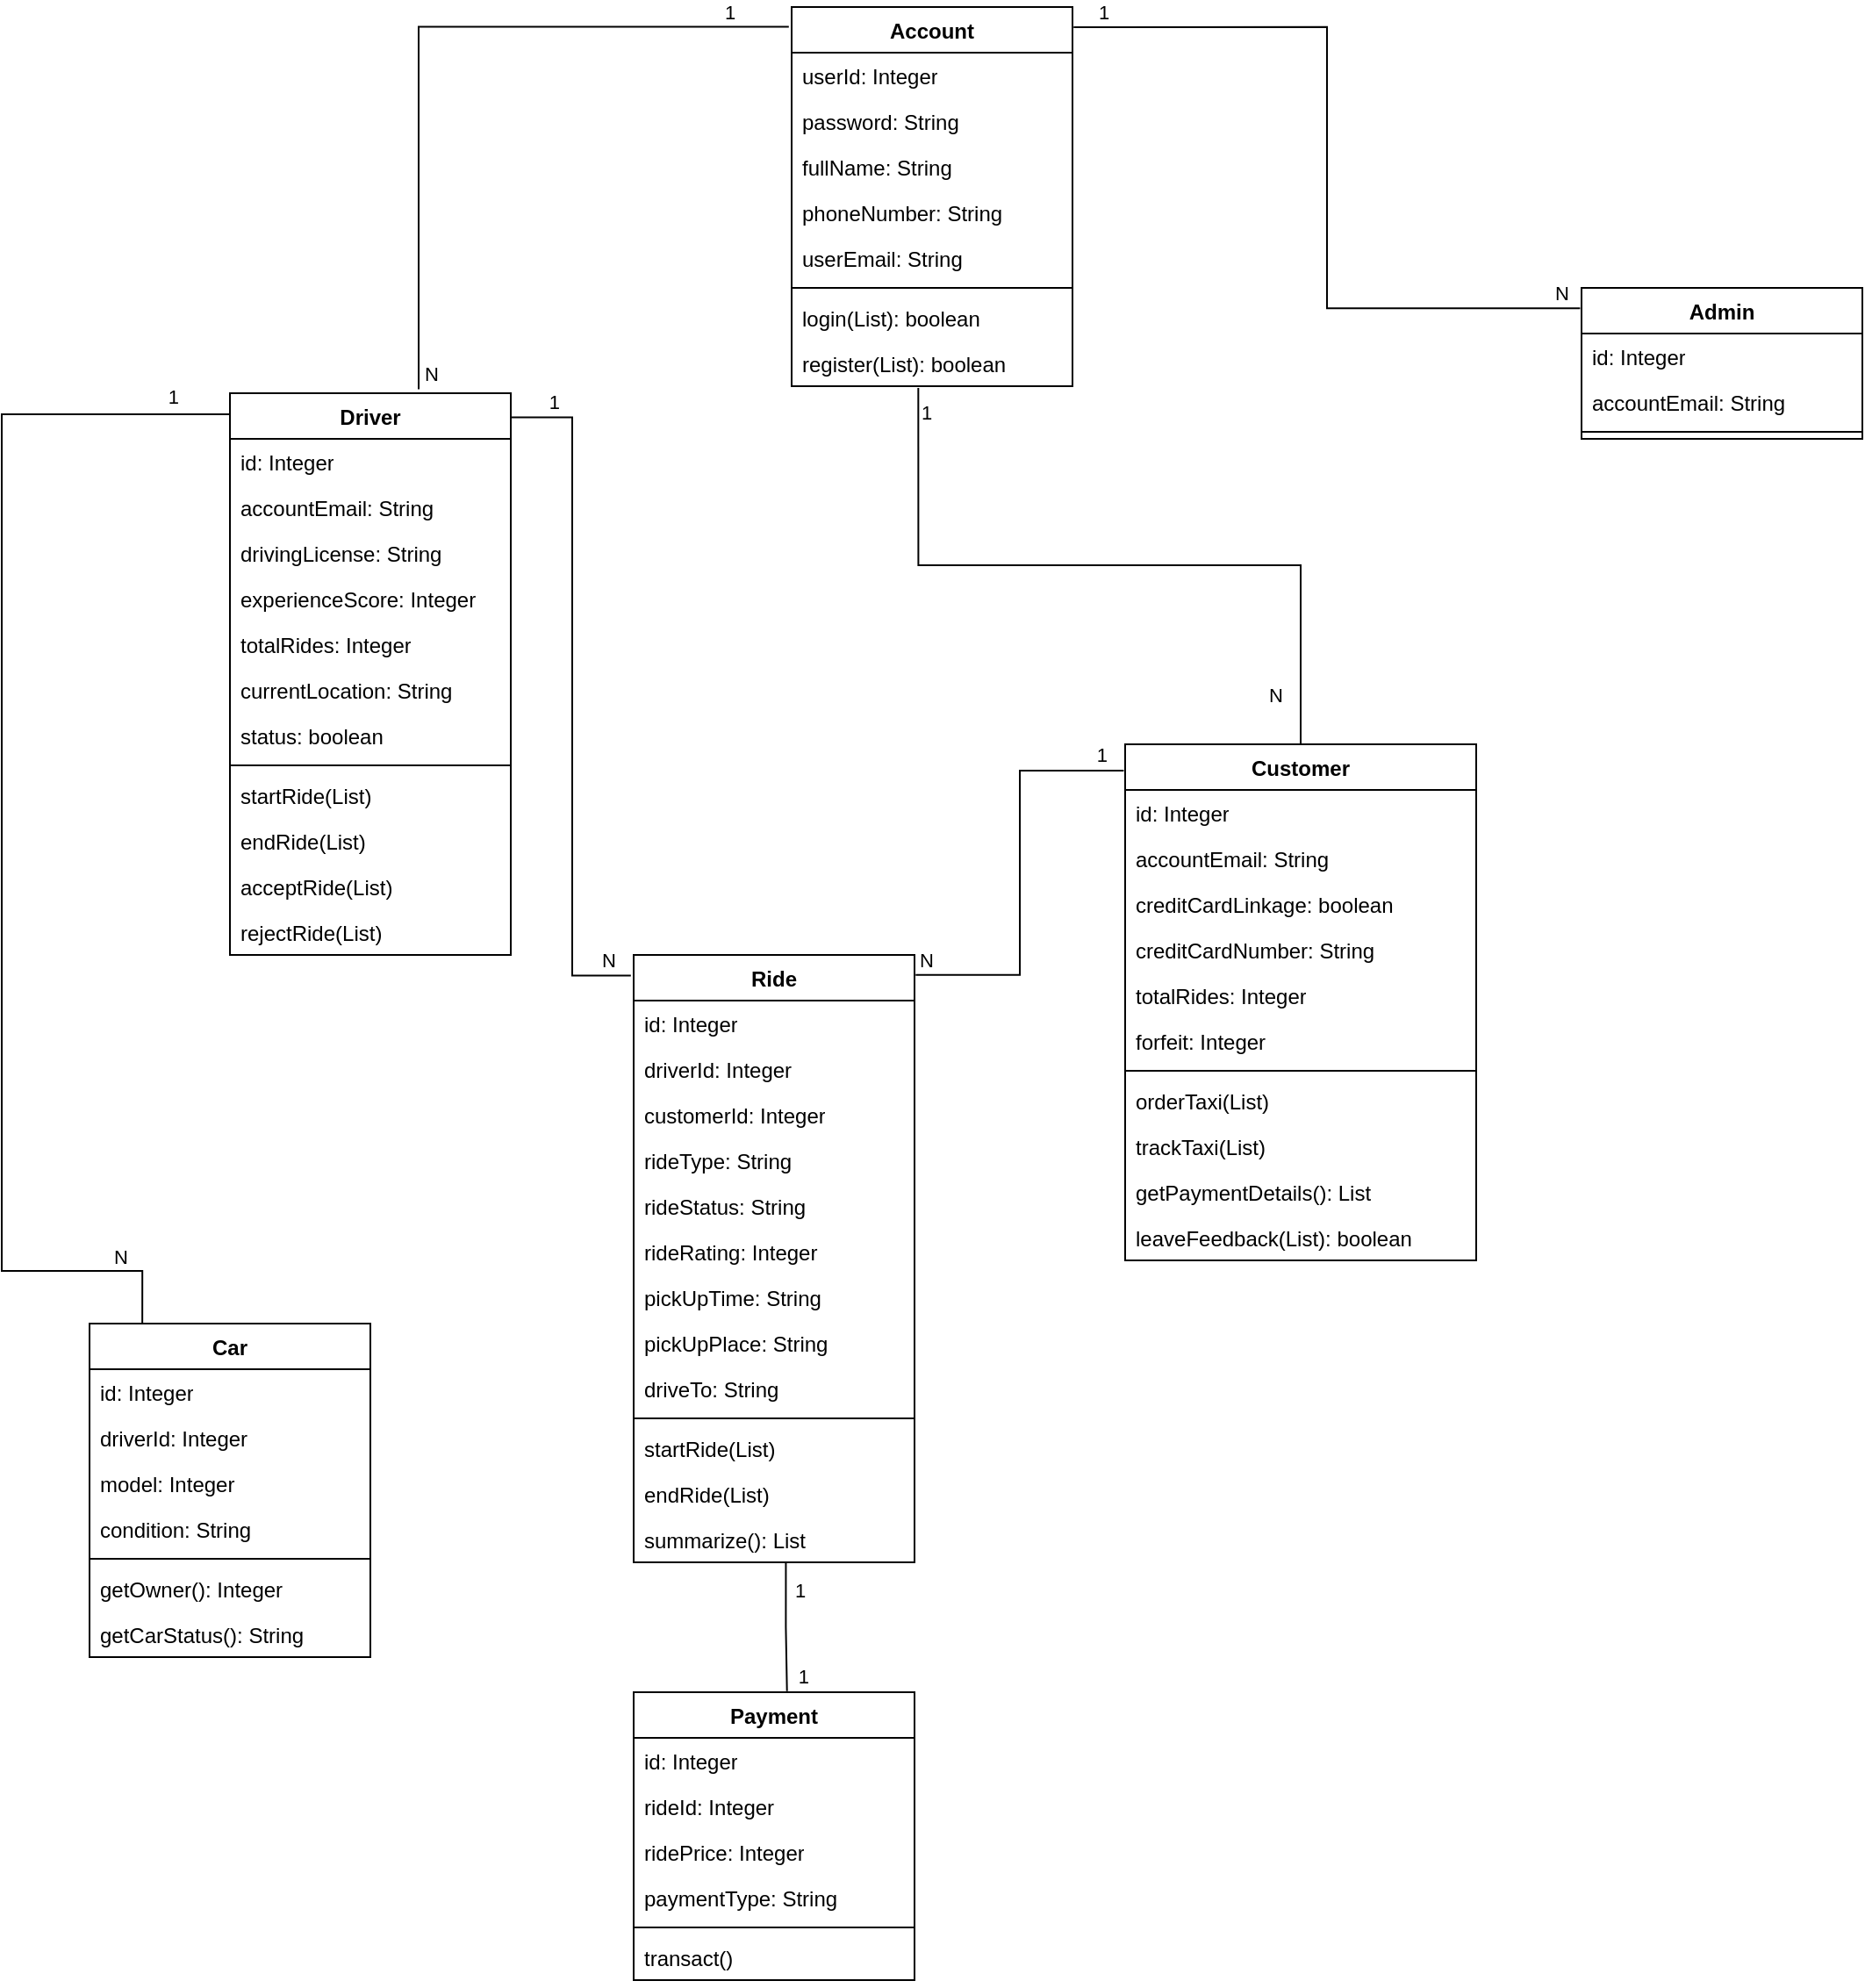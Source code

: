 <mxfile version="22.0.4" type="github">
  <diagram name="Страница — 1" id="VMVxRxrSuvd6hhNSu_wA">
    <mxGraphModel dx="988" dy="548" grid="1" gridSize="10" guides="1" tooltips="1" connect="1" arrows="1" fold="1" page="1" pageScale="1" pageWidth="827" pageHeight="1169" math="0" shadow="0">
      <root>
        <mxCell id="0" />
        <mxCell id="1" parent="0" />
        <mxCell id="topq8Z0ZQXun5n3QqUE0-1" value="Account" style="swimlane;fontStyle=1;align=center;verticalAlign=top;childLayout=stackLayout;horizontal=1;startSize=26;horizontalStack=0;resizeParent=1;resizeParentMax=0;resizeLast=0;collapsible=1;marginBottom=0;whiteSpace=wrap;html=1;" vertex="1" parent="1">
          <mxGeometry x="520" y="180" width="160" height="216" as="geometry" />
        </mxCell>
        <mxCell id="topq8Z0ZQXun5n3QqUE0-5" value="userId: Integer" style="text;strokeColor=none;fillColor=none;align=left;verticalAlign=top;spacingLeft=4;spacingRight=4;overflow=hidden;rotatable=0;points=[[0,0.5],[1,0.5]];portConstraint=eastwest;whiteSpace=wrap;html=1;" vertex="1" parent="topq8Z0ZQXun5n3QqUE0-1">
          <mxGeometry y="26" width="160" height="26" as="geometry" />
        </mxCell>
        <mxCell id="topq8Z0ZQXun5n3QqUE0-6" value="password: String" style="text;strokeColor=none;fillColor=none;align=left;verticalAlign=top;spacingLeft=4;spacingRight=4;overflow=hidden;rotatable=0;points=[[0,0.5],[1,0.5]];portConstraint=eastwest;whiteSpace=wrap;html=1;" vertex="1" parent="topq8Z0ZQXun5n3QqUE0-1">
          <mxGeometry y="52" width="160" height="26" as="geometry" />
        </mxCell>
        <mxCell id="topq8Z0ZQXun5n3QqUE0-8" value="fullName: String" style="text;strokeColor=none;fillColor=none;align=left;verticalAlign=top;spacingLeft=4;spacingRight=4;overflow=hidden;rotatable=0;points=[[0,0.5],[1,0.5]];portConstraint=eastwest;whiteSpace=wrap;html=1;" vertex="1" parent="topq8Z0ZQXun5n3QqUE0-1">
          <mxGeometry y="78" width="160" height="26" as="geometry" />
        </mxCell>
        <mxCell id="topq8Z0ZQXun5n3QqUE0-9" value="phoneNumber: String" style="text;strokeColor=none;fillColor=none;align=left;verticalAlign=top;spacingLeft=4;spacingRight=4;overflow=hidden;rotatable=0;points=[[0,0.5],[1,0.5]];portConstraint=eastwest;whiteSpace=wrap;html=1;" vertex="1" parent="topq8Z0ZQXun5n3QqUE0-1">
          <mxGeometry y="104" width="160" height="26" as="geometry" />
        </mxCell>
        <mxCell id="topq8Z0ZQXun5n3QqUE0-7" value="userEmail: String" style="text;strokeColor=none;fillColor=none;align=left;verticalAlign=top;spacingLeft=4;spacingRight=4;overflow=hidden;rotatable=0;points=[[0,0.5],[1,0.5]];portConstraint=eastwest;whiteSpace=wrap;html=1;" vertex="1" parent="topq8Z0ZQXun5n3QqUE0-1">
          <mxGeometry y="130" width="160" height="26" as="geometry" />
        </mxCell>
        <mxCell id="topq8Z0ZQXun5n3QqUE0-3" value="" style="line;strokeWidth=1;fillColor=none;align=left;verticalAlign=middle;spacingTop=-1;spacingLeft=3;spacingRight=3;rotatable=0;labelPosition=right;points=[];portConstraint=eastwest;strokeColor=inherit;" vertex="1" parent="topq8Z0ZQXun5n3QqUE0-1">
          <mxGeometry y="156" width="160" height="8" as="geometry" />
        </mxCell>
        <mxCell id="topq8Z0ZQXun5n3QqUE0-4" value="login(List): boolean" style="text;strokeColor=none;fillColor=none;align=left;verticalAlign=top;spacingLeft=4;spacingRight=4;overflow=hidden;rotatable=0;points=[[0,0.5],[1,0.5]];portConstraint=eastwest;whiteSpace=wrap;html=1;" vertex="1" parent="topq8Z0ZQXun5n3QqUE0-1">
          <mxGeometry y="164" width="160" height="26" as="geometry" />
        </mxCell>
        <mxCell id="topq8Z0ZQXun5n3QqUE0-10" value="register(List): boolean" style="text;strokeColor=none;fillColor=none;align=left;verticalAlign=top;spacingLeft=4;spacingRight=4;overflow=hidden;rotatable=0;points=[[0,0.5],[1,0.5]];portConstraint=eastwest;whiteSpace=wrap;html=1;" vertex="1" parent="topq8Z0ZQXun5n3QqUE0-1">
          <mxGeometry y="190" width="160" height="26" as="geometry" />
        </mxCell>
        <mxCell id="topq8Z0ZQXun5n3QqUE0-11" value="Customer" style="swimlane;fontStyle=1;align=center;verticalAlign=top;childLayout=stackLayout;horizontal=1;startSize=26;horizontalStack=0;resizeParent=1;resizeParentMax=0;resizeLast=0;collapsible=1;marginBottom=0;whiteSpace=wrap;html=1;" vertex="1" parent="1">
          <mxGeometry x="710" y="600" width="200" height="294" as="geometry" />
        </mxCell>
        <mxCell id="topq8Z0ZQXun5n3QqUE0-12" value="id: Integer" style="text;strokeColor=none;fillColor=none;align=left;verticalAlign=top;spacingLeft=4;spacingRight=4;overflow=hidden;rotatable=0;points=[[0,0.5],[1,0.5]];portConstraint=eastwest;whiteSpace=wrap;html=1;" vertex="1" parent="topq8Z0ZQXun5n3QqUE0-11">
          <mxGeometry y="26" width="200" height="26" as="geometry" />
        </mxCell>
        <mxCell id="topq8Z0ZQXun5n3QqUE0-25" value="accountEmail: String" style="text;strokeColor=none;fillColor=none;align=left;verticalAlign=top;spacingLeft=4;spacingRight=4;overflow=hidden;rotatable=0;points=[[0,0.5],[1,0.5]];portConstraint=eastwest;whiteSpace=wrap;html=1;" vertex="1" parent="topq8Z0ZQXun5n3QqUE0-11">
          <mxGeometry y="52" width="200" height="26" as="geometry" />
        </mxCell>
        <mxCell id="topq8Z0ZQXun5n3QqUE0-122" value="creditCardLinkage: boolean" style="text;strokeColor=none;fillColor=none;align=left;verticalAlign=top;spacingLeft=4;spacingRight=4;overflow=hidden;rotatable=0;points=[[0,0.5],[1,0.5]];portConstraint=eastwest;whiteSpace=wrap;html=1;" vertex="1" parent="topq8Z0ZQXun5n3QqUE0-11">
          <mxGeometry y="78" width="200" height="26" as="geometry" />
        </mxCell>
        <mxCell id="topq8Z0ZQXun5n3QqUE0-121" value="creditCardNumber: String" style="text;strokeColor=none;fillColor=none;align=left;verticalAlign=top;spacingLeft=4;spacingRight=4;overflow=hidden;rotatable=0;points=[[0,0.5],[1,0.5]];portConstraint=eastwest;whiteSpace=wrap;html=1;" vertex="1" parent="topq8Z0ZQXun5n3QqUE0-11">
          <mxGeometry y="104" width="200" height="26" as="geometry" />
        </mxCell>
        <mxCell id="topq8Z0ZQXun5n3QqUE0-32" value="totalRides: Integer" style="text;strokeColor=none;fillColor=none;align=left;verticalAlign=top;spacingLeft=4;spacingRight=4;overflow=hidden;rotatable=0;points=[[0,0.5],[1,0.5]];portConstraint=eastwest;whiteSpace=wrap;html=1;" vertex="1" parent="topq8Z0ZQXun5n3QqUE0-11">
          <mxGeometry y="130" width="200" height="26" as="geometry" />
        </mxCell>
        <mxCell id="topq8Z0ZQXun5n3QqUE0-128" value="forfeit: Integer" style="text;strokeColor=none;fillColor=none;align=left;verticalAlign=top;spacingLeft=4;spacingRight=4;overflow=hidden;rotatable=0;points=[[0,0.5],[1,0.5]];portConstraint=eastwest;whiteSpace=wrap;html=1;" vertex="1" parent="topq8Z0ZQXun5n3QqUE0-11">
          <mxGeometry y="156" width="200" height="26" as="geometry" />
        </mxCell>
        <mxCell id="topq8Z0ZQXun5n3QqUE0-13" value="" style="line;strokeWidth=1;fillColor=none;align=left;verticalAlign=middle;spacingTop=-1;spacingLeft=3;spacingRight=3;rotatable=0;labelPosition=right;points=[];portConstraint=eastwest;strokeColor=inherit;" vertex="1" parent="topq8Z0ZQXun5n3QqUE0-11">
          <mxGeometry y="182" width="200" height="8" as="geometry" />
        </mxCell>
        <mxCell id="topq8Z0ZQXun5n3QqUE0-123" value="orderTaxi(List)" style="text;strokeColor=none;fillColor=none;align=left;verticalAlign=top;spacingLeft=4;spacingRight=4;overflow=hidden;rotatable=0;points=[[0,0.5],[1,0.5]];portConstraint=eastwest;whiteSpace=wrap;html=1;" vertex="1" parent="topq8Z0ZQXun5n3QqUE0-11">
          <mxGeometry y="190" width="200" height="26" as="geometry" />
        </mxCell>
        <mxCell id="topq8Z0ZQXun5n3QqUE0-125" value="trackTaxi(List)" style="text;strokeColor=none;fillColor=none;align=left;verticalAlign=top;spacingLeft=4;spacingRight=4;overflow=hidden;rotatable=0;points=[[0,0.5],[1,0.5]];portConstraint=eastwest;whiteSpace=wrap;html=1;" vertex="1" parent="topq8Z0ZQXun5n3QqUE0-11">
          <mxGeometry y="216" width="200" height="26" as="geometry" />
        </mxCell>
        <mxCell id="topq8Z0ZQXun5n3QqUE0-34" value="getPaymentDetails(): List" style="text;strokeColor=none;fillColor=none;align=left;verticalAlign=top;spacingLeft=4;spacingRight=4;overflow=hidden;rotatable=0;points=[[0,0.5],[1,0.5]];portConstraint=eastwest;whiteSpace=wrap;html=1;" vertex="1" parent="topq8Z0ZQXun5n3QqUE0-11">
          <mxGeometry y="242" width="200" height="26" as="geometry" />
        </mxCell>
        <mxCell id="topq8Z0ZQXun5n3QqUE0-35" value="leaveFeedback(List): boolean" style="text;strokeColor=none;fillColor=none;align=left;verticalAlign=top;spacingLeft=4;spacingRight=4;overflow=hidden;rotatable=0;points=[[0,0.5],[1,0.5]];portConstraint=eastwest;whiteSpace=wrap;html=1;" vertex="1" parent="topq8Z0ZQXun5n3QqUE0-11">
          <mxGeometry y="268" width="200" height="26" as="geometry" />
        </mxCell>
        <mxCell id="topq8Z0ZQXun5n3QqUE0-15" value="Driver" style="swimlane;fontStyle=1;align=center;verticalAlign=top;childLayout=stackLayout;horizontal=1;startSize=26;horizontalStack=0;resizeParent=1;resizeParentMax=0;resizeLast=0;collapsible=1;marginBottom=0;whiteSpace=wrap;html=1;" vertex="1" parent="1">
          <mxGeometry x="200" y="400" width="160" height="320" as="geometry" />
        </mxCell>
        <mxCell id="topq8Z0ZQXun5n3QqUE0-19" value="id: Integer" style="text;strokeColor=none;fillColor=none;align=left;verticalAlign=top;spacingLeft=4;spacingRight=4;overflow=hidden;rotatable=0;points=[[0,0.5],[1,0.5]];portConstraint=eastwest;whiteSpace=wrap;html=1;" vertex="1" parent="topq8Z0ZQXun5n3QqUE0-15">
          <mxGeometry y="26" width="160" height="26" as="geometry" />
        </mxCell>
        <mxCell id="topq8Z0ZQXun5n3QqUE0-20" value="accountEmail: String" style="text;strokeColor=none;fillColor=none;align=left;verticalAlign=top;spacingLeft=4;spacingRight=4;overflow=hidden;rotatable=0;points=[[0,0.5],[1,0.5]];portConstraint=eastwest;whiteSpace=wrap;html=1;" vertex="1" parent="topq8Z0ZQXun5n3QqUE0-15">
          <mxGeometry y="52" width="160" height="26" as="geometry" />
        </mxCell>
        <mxCell id="topq8Z0ZQXun5n3QqUE0-21" value="drivingLicense: String" style="text;strokeColor=none;fillColor=none;align=left;verticalAlign=top;spacingLeft=4;spacingRight=4;overflow=hidden;rotatable=0;points=[[0,0.5],[1,0.5]];portConstraint=eastwest;whiteSpace=wrap;html=1;" vertex="1" parent="topq8Z0ZQXun5n3QqUE0-15">
          <mxGeometry y="78" width="160" height="26" as="geometry" />
        </mxCell>
        <mxCell id="topq8Z0ZQXun5n3QqUE0-22" value="experienceScore: Integer" style="text;strokeColor=none;fillColor=none;align=left;verticalAlign=top;spacingLeft=4;spacingRight=4;overflow=hidden;rotatable=0;points=[[0,0.5],[1,0.5]];portConstraint=eastwest;whiteSpace=wrap;html=1;" vertex="1" parent="topq8Z0ZQXun5n3QqUE0-15">
          <mxGeometry y="104" width="160" height="26" as="geometry" />
        </mxCell>
        <mxCell id="topq8Z0ZQXun5n3QqUE0-23" value="totalRides: Integer" style="text;strokeColor=none;fillColor=none;align=left;verticalAlign=top;spacingLeft=4;spacingRight=4;overflow=hidden;rotatable=0;points=[[0,0.5],[1,0.5]];portConstraint=eastwest;whiteSpace=wrap;html=1;" vertex="1" parent="topq8Z0ZQXun5n3QqUE0-15">
          <mxGeometry y="130" width="160" height="26" as="geometry" />
        </mxCell>
        <mxCell id="topq8Z0ZQXun5n3QqUE0-127" value="currentLocation: String" style="text;strokeColor=none;fillColor=none;align=left;verticalAlign=top;spacingLeft=4;spacingRight=4;overflow=hidden;rotatable=0;points=[[0,0.5],[1,0.5]];portConstraint=eastwest;whiteSpace=wrap;html=1;" vertex="1" parent="topq8Z0ZQXun5n3QqUE0-15">
          <mxGeometry y="156" width="160" height="26" as="geometry" />
        </mxCell>
        <mxCell id="topq8Z0ZQXun5n3QqUE0-24" value="status: boolean" style="text;strokeColor=none;fillColor=none;align=left;verticalAlign=top;spacingLeft=4;spacingRight=4;overflow=hidden;rotatable=0;points=[[0,0.5],[1,0.5]];portConstraint=eastwest;whiteSpace=wrap;html=1;" vertex="1" parent="topq8Z0ZQXun5n3QqUE0-15">
          <mxGeometry y="182" width="160" height="26" as="geometry" />
        </mxCell>
        <mxCell id="topq8Z0ZQXun5n3QqUE0-17" value="" style="line;strokeWidth=1;fillColor=none;align=left;verticalAlign=middle;spacingTop=-1;spacingLeft=3;spacingRight=3;rotatable=0;labelPosition=right;points=[];portConstraint=eastwest;strokeColor=inherit;" vertex="1" parent="topq8Z0ZQXun5n3QqUE0-15">
          <mxGeometry y="208" width="160" height="8" as="geometry" />
        </mxCell>
        <mxCell id="topq8Z0ZQXun5n3QqUE0-86" value="startRide(List)" style="text;strokeColor=none;fillColor=none;align=left;verticalAlign=top;spacingLeft=4;spacingRight=4;overflow=hidden;rotatable=0;points=[[0,0.5],[1,0.5]];portConstraint=eastwest;whiteSpace=wrap;html=1;" vertex="1" parent="topq8Z0ZQXun5n3QqUE0-15">
          <mxGeometry y="216" width="160" height="26" as="geometry" />
        </mxCell>
        <mxCell id="topq8Z0ZQXun5n3QqUE0-87" value="endRide(List)" style="text;strokeColor=none;fillColor=none;align=left;verticalAlign=top;spacingLeft=4;spacingRight=4;overflow=hidden;rotatable=0;points=[[0,0.5],[1,0.5]];portConstraint=eastwest;whiteSpace=wrap;html=1;" vertex="1" parent="topq8Z0ZQXun5n3QqUE0-15">
          <mxGeometry y="242" width="160" height="26" as="geometry" />
        </mxCell>
        <mxCell id="topq8Z0ZQXun5n3QqUE0-18" value="acceptRide(List)" style="text;strokeColor=none;fillColor=none;align=left;verticalAlign=top;spacingLeft=4;spacingRight=4;overflow=hidden;rotatable=0;points=[[0,0.5],[1,0.5]];portConstraint=eastwest;whiteSpace=wrap;html=1;" vertex="1" parent="topq8Z0ZQXun5n3QqUE0-15">
          <mxGeometry y="268" width="160" height="26" as="geometry" />
        </mxCell>
        <mxCell id="topq8Z0ZQXun5n3QqUE0-85" value="rejectRide(List)" style="text;strokeColor=none;fillColor=none;align=left;verticalAlign=top;spacingLeft=4;spacingRight=4;overflow=hidden;rotatable=0;points=[[0,0.5],[1,0.5]];portConstraint=eastwest;whiteSpace=wrap;html=1;" vertex="1" parent="topq8Z0ZQXun5n3QqUE0-15">
          <mxGeometry y="294" width="160" height="26" as="geometry" />
        </mxCell>
        <mxCell id="topq8Z0ZQXun5n3QqUE0-37" value="Car" style="swimlane;fontStyle=1;align=center;verticalAlign=top;childLayout=stackLayout;horizontal=1;startSize=26;horizontalStack=0;resizeParent=1;resizeParentMax=0;resizeLast=0;collapsible=1;marginBottom=0;whiteSpace=wrap;html=1;" vertex="1" parent="1">
          <mxGeometry x="120" y="930" width="160" height="190" as="geometry" />
        </mxCell>
        <mxCell id="topq8Z0ZQXun5n3QqUE0-71" value="id: Integer" style="text;strokeColor=none;fillColor=none;align=left;verticalAlign=top;spacingLeft=4;spacingRight=4;overflow=hidden;rotatable=0;points=[[0,0.5],[1,0.5]];portConstraint=eastwest;whiteSpace=wrap;html=1;" vertex="1" parent="topq8Z0ZQXun5n3QqUE0-37">
          <mxGeometry y="26" width="160" height="26" as="geometry" />
        </mxCell>
        <mxCell id="topq8Z0ZQXun5n3QqUE0-72" value="driverId: Integer" style="text;strokeColor=none;fillColor=none;align=left;verticalAlign=top;spacingLeft=4;spacingRight=4;overflow=hidden;rotatable=0;points=[[0,0.5],[1,0.5]];portConstraint=eastwest;whiteSpace=wrap;html=1;" vertex="1" parent="topq8Z0ZQXun5n3QqUE0-37">
          <mxGeometry y="52" width="160" height="26" as="geometry" />
        </mxCell>
        <mxCell id="topq8Z0ZQXun5n3QqUE0-73" value="model: Integer" style="text;strokeColor=none;fillColor=none;align=left;verticalAlign=top;spacingLeft=4;spacingRight=4;overflow=hidden;rotatable=0;points=[[0,0.5],[1,0.5]];portConstraint=eastwest;whiteSpace=wrap;html=1;" vertex="1" parent="topq8Z0ZQXun5n3QqUE0-37">
          <mxGeometry y="78" width="160" height="26" as="geometry" />
        </mxCell>
        <mxCell id="topq8Z0ZQXun5n3QqUE0-77" value="condition: String" style="text;strokeColor=none;fillColor=none;align=left;verticalAlign=top;spacingLeft=4;spacingRight=4;overflow=hidden;rotatable=0;points=[[0,0.5],[1,0.5]];portConstraint=eastwest;whiteSpace=wrap;html=1;" vertex="1" parent="topq8Z0ZQXun5n3QqUE0-37">
          <mxGeometry y="104" width="160" height="26" as="geometry" />
        </mxCell>
        <mxCell id="topq8Z0ZQXun5n3QqUE0-39" value="" style="line;strokeWidth=1;fillColor=none;align=left;verticalAlign=middle;spacingTop=-1;spacingLeft=3;spacingRight=3;rotatable=0;labelPosition=right;points=[];portConstraint=eastwest;strokeColor=inherit;" vertex="1" parent="topq8Z0ZQXun5n3QqUE0-37">
          <mxGeometry y="130" width="160" height="8" as="geometry" />
        </mxCell>
        <mxCell id="topq8Z0ZQXun5n3QqUE0-74" value="getOwner(): Integer" style="text;strokeColor=none;fillColor=none;align=left;verticalAlign=top;spacingLeft=4;spacingRight=4;overflow=hidden;rotatable=0;points=[[0,0.5],[1,0.5]];portConstraint=eastwest;whiteSpace=wrap;html=1;" vertex="1" parent="topq8Z0ZQXun5n3QqUE0-37">
          <mxGeometry y="138" width="160" height="26" as="geometry" />
        </mxCell>
        <mxCell id="topq8Z0ZQXun5n3QqUE0-78" value="getCarStatus(): String" style="text;strokeColor=none;fillColor=none;align=left;verticalAlign=top;spacingLeft=4;spacingRight=4;overflow=hidden;rotatable=0;points=[[0,0.5],[1,0.5]];portConstraint=eastwest;whiteSpace=wrap;html=1;" vertex="1" parent="topq8Z0ZQXun5n3QqUE0-37">
          <mxGeometry y="164" width="160" height="26" as="geometry" />
        </mxCell>
        <mxCell id="topq8Z0ZQXun5n3QqUE0-41" value="Ride" style="swimlane;fontStyle=1;align=center;verticalAlign=top;childLayout=stackLayout;horizontal=1;startSize=26;horizontalStack=0;resizeParent=1;resizeParentMax=0;resizeLast=0;collapsible=1;marginBottom=0;whiteSpace=wrap;html=1;" vertex="1" parent="1">
          <mxGeometry x="430" y="720" width="160" height="346" as="geometry" />
        </mxCell>
        <mxCell id="topq8Z0ZQXun5n3QqUE0-51" value="id: Integer" style="text;strokeColor=none;fillColor=none;align=left;verticalAlign=top;spacingLeft=4;spacingRight=4;overflow=hidden;rotatable=0;points=[[0,0.5],[1,0.5]];portConstraint=eastwest;whiteSpace=wrap;html=1;" vertex="1" parent="topq8Z0ZQXun5n3QqUE0-41">
          <mxGeometry y="26" width="160" height="26" as="geometry" />
        </mxCell>
        <mxCell id="topq8Z0ZQXun5n3QqUE0-53" value="driverId: Integer" style="text;strokeColor=none;fillColor=none;align=left;verticalAlign=top;spacingLeft=4;spacingRight=4;overflow=hidden;rotatable=0;points=[[0,0.5],[1,0.5]];portConstraint=eastwest;whiteSpace=wrap;html=1;" vertex="1" parent="topq8Z0ZQXun5n3QqUE0-41">
          <mxGeometry y="52" width="160" height="26" as="geometry" />
        </mxCell>
        <mxCell id="topq8Z0ZQXun5n3QqUE0-52" value="customerId: Integer" style="text;strokeColor=none;fillColor=none;align=left;verticalAlign=top;spacingLeft=4;spacingRight=4;overflow=hidden;rotatable=0;points=[[0,0.5],[1,0.5]];portConstraint=eastwest;whiteSpace=wrap;html=1;" vertex="1" parent="topq8Z0ZQXun5n3QqUE0-41">
          <mxGeometry y="78" width="160" height="26" as="geometry" />
        </mxCell>
        <mxCell id="topq8Z0ZQXun5n3QqUE0-48" value="rideType: String" style="text;strokeColor=none;fillColor=none;align=left;verticalAlign=top;spacingLeft=4;spacingRight=4;overflow=hidden;rotatable=0;points=[[0,0.5],[1,0.5]];portConstraint=eastwest;whiteSpace=wrap;html=1;" vertex="1" parent="topq8Z0ZQXun5n3QqUE0-41">
          <mxGeometry y="104" width="160" height="26" as="geometry" />
        </mxCell>
        <mxCell id="topq8Z0ZQXun5n3QqUE0-49" value="rideStatus: String" style="text;strokeColor=none;fillColor=none;align=left;verticalAlign=top;spacingLeft=4;spacingRight=4;overflow=hidden;rotatable=0;points=[[0,0.5],[1,0.5]];portConstraint=eastwest;whiteSpace=wrap;html=1;" vertex="1" parent="topq8Z0ZQXun5n3QqUE0-41">
          <mxGeometry y="130" width="160" height="26" as="geometry" />
        </mxCell>
        <mxCell id="topq8Z0ZQXun5n3QqUE0-50" value="rideRating: Integer" style="text;strokeColor=none;fillColor=none;align=left;verticalAlign=top;spacingLeft=4;spacingRight=4;overflow=hidden;rotatable=0;points=[[0,0.5],[1,0.5]];portConstraint=eastwest;whiteSpace=wrap;html=1;" vertex="1" parent="topq8Z0ZQXun5n3QqUE0-41">
          <mxGeometry y="156" width="160" height="26" as="geometry" />
        </mxCell>
        <mxCell id="topq8Z0ZQXun5n3QqUE0-54" value="pickUpTime: String" style="text;strokeColor=none;fillColor=none;align=left;verticalAlign=top;spacingLeft=4;spacingRight=4;overflow=hidden;rotatable=0;points=[[0,0.5],[1,0.5]];portConstraint=eastwest;whiteSpace=wrap;html=1;" vertex="1" parent="topq8Z0ZQXun5n3QqUE0-41">
          <mxGeometry y="182" width="160" height="26" as="geometry" />
        </mxCell>
        <mxCell id="topq8Z0ZQXun5n3QqUE0-55" value="pickUpPlace: String" style="text;strokeColor=none;fillColor=none;align=left;verticalAlign=top;spacingLeft=4;spacingRight=4;overflow=hidden;rotatable=0;points=[[0,0.5],[1,0.5]];portConstraint=eastwest;whiteSpace=wrap;html=1;" vertex="1" parent="topq8Z0ZQXun5n3QqUE0-41">
          <mxGeometry y="208" width="160" height="26" as="geometry" />
        </mxCell>
        <mxCell id="topq8Z0ZQXun5n3QqUE0-56" value="driveTo: String" style="text;strokeColor=none;fillColor=none;align=left;verticalAlign=top;spacingLeft=4;spacingRight=4;overflow=hidden;rotatable=0;points=[[0,0.5],[1,0.5]];portConstraint=eastwest;whiteSpace=wrap;html=1;" vertex="1" parent="topq8Z0ZQXun5n3QqUE0-41">
          <mxGeometry y="234" width="160" height="26" as="geometry" />
        </mxCell>
        <mxCell id="topq8Z0ZQXun5n3QqUE0-43" value="" style="line;strokeWidth=1;fillColor=none;align=left;verticalAlign=middle;spacingTop=-1;spacingLeft=3;spacingRight=3;rotatable=0;labelPosition=right;points=[];portConstraint=eastwest;strokeColor=inherit;" vertex="1" parent="topq8Z0ZQXun5n3QqUE0-41">
          <mxGeometry y="260" width="160" height="8" as="geometry" />
        </mxCell>
        <mxCell id="topq8Z0ZQXun5n3QqUE0-44" value="startRide(List)" style="text;strokeColor=none;fillColor=none;align=left;verticalAlign=top;spacingLeft=4;spacingRight=4;overflow=hidden;rotatable=0;points=[[0,0.5],[1,0.5]];portConstraint=eastwest;whiteSpace=wrap;html=1;" vertex="1" parent="topq8Z0ZQXun5n3QqUE0-41">
          <mxGeometry y="268" width="160" height="26" as="geometry" />
        </mxCell>
        <mxCell id="topq8Z0ZQXun5n3QqUE0-57" value="endRide(List)" style="text;strokeColor=none;fillColor=none;align=left;verticalAlign=top;spacingLeft=4;spacingRight=4;overflow=hidden;rotatable=0;points=[[0,0.5],[1,0.5]];portConstraint=eastwest;whiteSpace=wrap;html=1;" vertex="1" parent="topq8Z0ZQXun5n3QqUE0-41">
          <mxGeometry y="294" width="160" height="26" as="geometry" />
        </mxCell>
        <mxCell id="topq8Z0ZQXun5n3QqUE0-58" value="summarize(): List" style="text;strokeColor=none;fillColor=none;align=left;verticalAlign=top;spacingLeft=4;spacingRight=4;overflow=hidden;rotatable=0;points=[[0,0.5],[1,0.5]];portConstraint=eastwest;whiteSpace=wrap;html=1;" vertex="1" parent="topq8Z0ZQXun5n3QqUE0-41">
          <mxGeometry y="320" width="160" height="26" as="geometry" />
        </mxCell>
        <mxCell id="topq8Z0ZQXun5n3QqUE0-65" value="" style="endArrow=none;html=1;edgeStyle=orthogonalEdgeStyle;rounded=0;entryX=-0.004;entryY=0.051;entryDx=0;entryDy=0;entryPerimeter=0;exitX=1.004;exitY=0.033;exitDx=0;exitDy=0;exitPerimeter=0;" edge="1" parent="1" source="topq8Z0ZQXun5n3QqUE0-41" target="topq8Z0ZQXun5n3QqUE0-11">
          <mxGeometry relative="1" as="geometry">
            <mxPoint x="610" y="530" as="sourcePoint" />
            <mxPoint x="770" y="530" as="targetPoint" />
          </mxGeometry>
        </mxCell>
        <mxCell id="topq8Z0ZQXun5n3QqUE0-66" value="N" style="edgeLabel;resizable=0;html=1;align=left;verticalAlign=bottom;" connectable="0" vertex="1" parent="topq8Z0ZQXun5n3QqUE0-65">
          <mxGeometry x="-1" relative="1" as="geometry" />
        </mxCell>
        <mxCell id="topq8Z0ZQXun5n3QqUE0-67" value="1" style="edgeLabel;resizable=0;html=1;align=right;verticalAlign=bottom;" connectable="0" vertex="1" parent="topq8Z0ZQXun5n3QqUE0-65">
          <mxGeometry x="1" relative="1" as="geometry">
            <mxPoint x="-9" as="offset" />
          </mxGeometry>
        </mxCell>
        <mxCell id="topq8Z0ZQXun5n3QqUE0-68" value="" style="endArrow=none;html=1;edgeStyle=orthogonalEdgeStyle;rounded=0;entryX=1;entryY=0.043;entryDx=0;entryDy=0;entryPerimeter=0;exitX=-0.01;exitY=0.034;exitDx=0;exitDy=0;exitPerimeter=0;" edge="1" parent="1" source="topq8Z0ZQXun5n3QqUE0-41" target="topq8Z0ZQXun5n3QqUE0-15">
          <mxGeometry relative="1" as="geometry">
            <mxPoint x="360" y="702" as="sourcePoint" />
            <mxPoint x="448" y="600" as="targetPoint" />
          </mxGeometry>
        </mxCell>
        <mxCell id="topq8Z0ZQXun5n3QqUE0-69" value="N" style="edgeLabel;resizable=0;html=1;align=left;verticalAlign=bottom;" connectable="0" vertex="1" parent="topq8Z0ZQXun5n3QqUE0-68">
          <mxGeometry x="-1" relative="1" as="geometry">
            <mxPoint x="-18" as="offset" />
          </mxGeometry>
        </mxCell>
        <mxCell id="topq8Z0ZQXun5n3QqUE0-70" value="1" style="edgeLabel;resizable=0;html=1;align=right;verticalAlign=bottom;" connectable="0" vertex="1" parent="topq8Z0ZQXun5n3QqUE0-68">
          <mxGeometry x="1" relative="1" as="geometry">
            <mxPoint x="29" as="offset" />
          </mxGeometry>
        </mxCell>
        <mxCell id="topq8Z0ZQXun5n3QqUE0-79" value="" style="endArrow=none;html=1;edgeStyle=orthogonalEdgeStyle;rounded=0;entryX=0;entryY=0.042;entryDx=0;entryDy=0;entryPerimeter=0;exitX=0.188;exitY=0;exitDx=0;exitDy=0;exitPerimeter=0;" edge="1" parent="1" source="topq8Z0ZQXun5n3QqUE0-37" target="topq8Z0ZQXun5n3QqUE0-15">
          <mxGeometry relative="1" as="geometry">
            <mxPoint x="20" y="920" as="sourcePoint" />
            <mxPoint x="20" y="780" as="targetPoint" />
            <Array as="points">
              <mxPoint x="150" y="900" />
              <mxPoint x="70" y="900" />
              <mxPoint x="70" y="412" />
              <mxPoint x="200" y="412" />
            </Array>
          </mxGeometry>
        </mxCell>
        <mxCell id="topq8Z0ZQXun5n3QqUE0-80" value="N" style="edgeLabel;resizable=0;html=1;align=left;verticalAlign=bottom;" connectable="0" vertex="1" parent="topq8Z0ZQXun5n3QqUE0-79">
          <mxGeometry x="-1" relative="1" as="geometry">
            <mxPoint x="-18" y="-30" as="offset" />
          </mxGeometry>
        </mxCell>
        <mxCell id="topq8Z0ZQXun5n3QqUE0-81" value="1" style="edgeLabel;resizable=0;html=1;align=right;verticalAlign=bottom;" connectable="0" vertex="1" parent="topq8Z0ZQXun5n3QqUE0-79">
          <mxGeometry x="1" relative="1" as="geometry">
            <mxPoint x="-29" y="-3" as="offset" />
          </mxGeometry>
        </mxCell>
        <mxCell id="topq8Z0ZQXun5n3QqUE0-88" value="Admin&lt;br&gt;" style="swimlane;fontStyle=1;align=center;verticalAlign=top;childLayout=stackLayout;horizontal=1;startSize=26;horizontalStack=0;resizeParent=1;resizeParentMax=0;resizeLast=0;collapsible=1;marginBottom=0;whiteSpace=wrap;html=1;" vertex="1" parent="1">
          <mxGeometry x="970" y="340" width="160" height="86" as="geometry" />
        </mxCell>
        <mxCell id="topq8Z0ZQXun5n3QqUE0-92" value="id: Integer" style="text;strokeColor=none;fillColor=none;align=left;verticalAlign=top;spacingLeft=4;spacingRight=4;overflow=hidden;rotatable=0;points=[[0,0.5],[1,0.5]];portConstraint=eastwest;whiteSpace=wrap;html=1;" vertex="1" parent="topq8Z0ZQXun5n3QqUE0-88">
          <mxGeometry y="26" width="160" height="26" as="geometry" />
        </mxCell>
        <mxCell id="topq8Z0ZQXun5n3QqUE0-93" value="accountEmail: String" style="text;strokeColor=none;fillColor=none;align=left;verticalAlign=top;spacingLeft=4;spacingRight=4;overflow=hidden;rotatable=0;points=[[0,0.5],[1,0.5]];portConstraint=eastwest;whiteSpace=wrap;html=1;" vertex="1" parent="topq8Z0ZQXun5n3QqUE0-88">
          <mxGeometry y="52" width="160" height="26" as="geometry" />
        </mxCell>
        <mxCell id="topq8Z0ZQXun5n3QqUE0-90" value="" style="line;strokeWidth=1;fillColor=none;align=left;verticalAlign=middle;spacingTop=-1;spacingLeft=3;spacingRight=3;rotatable=0;labelPosition=right;points=[];portConstraint=eastwest;strokeColor=inherit;" vertex="1" parent="topq8Z0ZQXun5n3QqUE0-88">
          <mxGeometry y="78" width="160" height="8" as="geometry" />
        </mxCell>
        <mxCell id="topq8Z0ZQXun5n3QqUE0-94" value="" style="endArrow=none;html=1;edgeStyle=orthogonalEdgeStyle;rounded=0;exitX=1.004;exitY=0.053;exitDx=0;exitDy=0;exitPerimeter=0;entryX=-0.005;entryY=0.135;entryDx=0;entryDy=0;entryPerimeter=0;" edge="1" parent="1" source="topq8Z0ZQXun5n3QqUE0-1" target="topq8Z0ZQXun5n3QqUE0-88">
          <mxGeometry relative="1" as="geometry">
            <mxPoint x="790" y="240" as="sourcePoint" />
            <mxPoint x="976" y="351" as="targetPoint" />
          </mxGeometry>
        </mxCell>
        <mxCell id="topq8Z0ZQXun5n3QqUE0-95" value="1" style="edgeLabel;resizable=0;html=1;align=left;verticalAlign=bottom;" connectable="0" vertex="1" parent="topq8Z0ZQXun5n3QqUE0-94">
          <mxGeometry x="-1" relative="1" as="geometry">
            <mxPoint x="12" as="offset" />
          </mxGeometry>
        </mxCell>
        <mxCell id="topq8Z0ZQXun5n3QqUE0-96" value="N" style="edgeLabel;resizable=0;html=1;align=right;verticalAlign=bottom;" connectable="0" vertex="1" parent="topq8Z0ZQXun5n3QqUE0-94">
          <mxGeometry x="1" relative="1" as="geometry">
            <mxPoint x="-6" as="offset" />
          </mxGeometry>
        </mxCell>
        <mxCell id="topq8Z0ZQXun5n3QqUE0-97" value="" style="endArrow=none;html=1;edgeStyle=orthogonalEdgeStyle;rounded=0;entryX=0.672;entryY=-0.007;entryDx=0;entryDy=0;entryPerimeter=0;exitX=-0.01;exitY=0.052;exitDx=0;exitDy=0;exitPerimeter=0;" edge="1" parent="1" source="topq8Z0ZQXun5n3QqUE0-1" target="topq8Z0ZQXun5n3QqUE0-15">
          <mxGeometry relative="1" as="geometry">
            <mxPoint x="300" y="300" as="sourcePoint" />
            <mxPoint x="460" y="300" as="targetPoint" />
          </mxGeometry>
        </mxCell>
        <mxCell id="topq8Z0ZQXun5n3QqUE0-98" value="1" style="edgeLabel;resizable=0;html=1;align=left;verticalAlign=bottom;" connectable="0" vertex="1" parent="topq8Z0ZQXun5n3QqUE0-97">
          <mxGeometry x="-1" relative="1" as="geometry">
            <mxPoint x="-38" as="offset" />
          </mxGeometry>
        </mxCell>
        <mxCell id="topq8Z0ZQXun5n3QqUE0-99" value="N" style="edgeLabel;resizable=0;html=1;align=right;verticalAlign=bottom;" connectable="0" vertex="1" parent="topq8Z0ZQXun5n3QqUE0-97">
          <mxGeometry x="1" relative="1" as="geometry">
            <mxPoint x="12" as="offset" />
          </mxGeometry>
        </mxCell>
        <mxCell id="topq8Z0ZQXun5n3QqUE0-100" value="" style="endArrow=none;html=1;edgeStyle=orthogonalEdgeStyle;rounded=0;exitX=0.451;exitY=1.038;exitDx=0;exitDy=0;exitPerimeter=0;entryX=0.5;entryY=0;entryDx=0;entryDy=0;" edge="1" parent="1" source="topq8Z0ZQXun5n3QqUE0-10" target="topq8Z0ZQXun5n3QqUE0-11">
          <mxGeometry relative="1" as="geometry">
            <mxPoint x="610" y="450" as="sourcePoint" />
            <mxPoint x="770" y="450" as="targetPoint" />
          </mxGeometry>
        </mxCell>
        <mxCell id="topq8Z0ZQXun5n3QqUE0-101" value="1" style="edgeLabel;resizable=0;html=1;align=left;verticalAlign=bottom;" connectable="0" vertex="1" parent="topq8Z0ZQXun5n3QqUE0-100">
          <mxGeometry x="-1" relative="1" as="geometry">
            <mxPoint y="23" as="offset" />
          </mxGeometry>
        </mxCell>
        <mxCell id="topq8Z0ZQXun5n3QqUE0-102" value="N" style="edgeLabel;resizable=0;html=1;align=right;verticalAlign=bottom;" connectable="0" vertex="1" parent="topq8Z0ZQXun5n3QqUE0-100">
          <mxGeometry x="1" relative="1" as="geometry">
            <mxPoint x="-10" y="-20" as="offset" />
          </mxGeometry>
        </mxCell>
        <mxCell id="topq8Z0ZQXun5n3QqUE0-104" value="Payment" style="swimlane;fontStyle=1;align=center;verticalAlign=top;childLayout=stackLayout;horizontal=1;startSize=26;horizontalStack=0;resizeParent=1;resizeParentMax=0;resizeLast=0;collapsible=1;marginBottom=0;whiteSpace=wrap;html=1;" vertex="1" parent="1">
          <mxGeometry x="430" y="1140" width="160" height="164" as="geometry" />
        </mxCell>
        <mxCell id="topq8Z0ZQXun5n3QqUE0-108" value="id: Integer" style="text;strokeColor=none;fillColor=none;align=left;verticalAlign=top;spacingLeft=4;spacingRight=4;overflow=hidden;rotatable=0;points=[[0,0.5],[1,0.5]];portConstraint=eastwest;whiteSpace=wrap;html=1;" vertex="1" parent="topq8Z0ZQXun5n3QqUE0-104">
          <mxGeometry y="26" width="160" height="26" as="geometry" />
        </mxCell>
        <mxCell id="topq8Z0ZQXun5n3QqUE0-117" value="rideId: Integer" style="text;strokeColor=none;fillColor=none;align=left;verticalAlign=top;spacingLeft=4;spacingRight=4;overflow=hidden;rotatable=0;points=[[0,0.5],[1,0.5]];portConstraint=eastwest;whiteSpace=wrap;html=1;" vertex="1" parent="topq8Z0ZQXun5n3QqUE0-104">
          <mxGeometry y="52" width="160" height="26" as="geometry" />
        </mxCell>
        <mxCell id="topq8Z0ZQXun5n3QqUE0-116" value="ridePrice: Integer" style="text;strokeColor=none;fillColor=none;align=left;verticalAlign=top;spacingLeft=4;spacingRight=4;overflow=hidden;rotatable=0;points=[[0,0.5],[1,0.5]];portConstraint=eastwest;whiteSpace=wrap;html=1;" vertex="1" parent="topq8Z0ZQXun5n3QqUE0-104">
          <mxGeometry y="78" width="160" height="26" as="geometry" />
        </mxCell>
        <mxCell id="topq8Z0ZQXun5n3QqUE0-124" value="paymentType: String" style="text;strokeColor=none;fillColor=none;align=left;verticalAlign=top;spacingLeft=4;spacingRight=4;overflow=hidden;rotatable=0;points=[[0,0.5],[1,0.5]];portConstraint=eastwest;whiteSpace=wrap;html=1;" vertex="1" parent="topq8Z0ZQXun5n3QqUE0-104">
          <mxGeometry y="104" width="160" height="26" as="geometry" />
        </mxCell>
        <mxCell id="topq8Z0ZQXun5n3QqUE0-106" value="" style="line;strokeWidth=1;fillColor=none;align=left;verticalAlign=middle;spacingTop=-1;spacingLeft=3;spacingRight=3;rotatable=0;labelPosition=right;points=[];portConstraint=eastwest;strokeColor=inherit;" vertex="1" parent="topq8Z0ZQXun5n3QqUE0-104">
          <mxGeometry y="130" width="160" height="8" as="geometry" />
        </mxCell>
        <mxCell id="topq8Z0ZQXun5n3QqUE0-107" value="transact()" style="text;strokeColor=none;fillColor=none;align=left;verticalAlign=top;spacingLeft=4;spacingRight=4;overflow=hidden;rotatable=0;points=[[0,0.5],[1,0.5]];portConstraint=eastwest;whiteSpace=wrap;html=1;" vertex="1" parent="topq8Z0ZQXun5n3QqUE0-104">
          <mxGeometry y="138" width="160" height="26" as="geometry" />
        </mxCell>
        <mxCell id="topq8Z0ZQXun5n3QqUE0-112" value="" style="endArrow=none;html=1;edgeStyle=orthogonalEdgeStyle;rounded=0;exitX=0.542;exitY=1;exitDx=0;exitDy=0;exitPerimeter=0;entryX=0.546;entryY=-0.004;entryDx=0;entryDy=0;entryPerimeter=0;" edge="1" parent="1" source="topq8Z0ZQXun5n3QqUE0-58" target="topq8Z0ZQXun5n3QqUE0-104">
          <mxGeometry relative="1" as="geometry">
            <mxPoint x="500" y="1110" as="sourcePoint" />
            <mxPoint x="490" y="1120" as="targetPoint" />
          </mxGeometry>
        </mxCell>
        <mxCell id="topq8Z0ZQXun5n3QqUE0-113" value="1" style="edgeLabel;resizable=0;html=1;align=left;verticalAlign=bottom;" connectable="0" vertex="1" parent="topq8Z0ZQXun5n3QqUE0-112">
          <mxGeometry x="-1" relative="1" as="geometry">
            <mxPoint x="3" y="24" as="offset" />
          </mxGeometry>
        </mxCell>
        <mxCell id="topq8Z0ZQXun5n3QqUE0-114" value="1" style="edgeLabel;resizable=0;html=1;align=right;verticalAlign=bottom;" connectable="0" vertex="1" parent="topq8Z0ZQXun5n3QqUE0-112">
          <mxGeometry x="1" relative="1" as="geometry">
            <mxPoint x="13" as="offset" />
          </mxGeometry>
        </mxCell>
      </root>
    </mxGraphModel>
  </diagram>
</mxfile>
